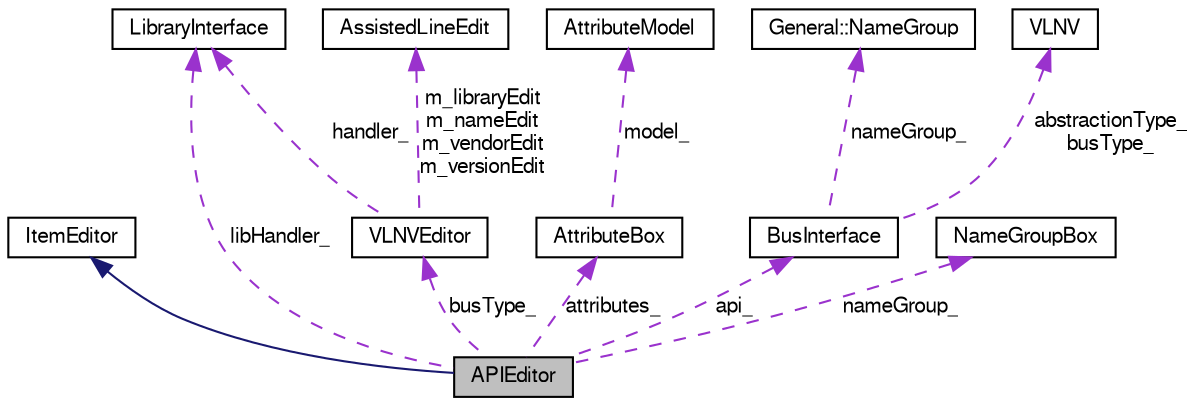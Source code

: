 digraph G
{
  bgcolor="transparent";
  edge [fontname="FreeSans",fontsize=10,labelfontname="FreeSans",labelfontsize=10];
  node [fontname="FreeSans",fontsize=10,shape=record];
  Node1 [label="APIEditor",height=0.2,width=0.4,color="black", fillcolor="grey75", style="filled" fontcolor="black"];
  Node2 -> Node1 [dir=back,color="midnightblue",fontsize=10,style="solid",fontname="FreeSans"];
  Node2 [label="ItemEditor",height=0.2,width=0.4,color="black",URL="$class_item_editor.html",tooltip="ItemEditor is a base class for editors in Component Editor module."];
  Node3 -> Node1 [dir=back,color="darkorchid3",fontsize=10,style="dashed",label="libHandler_",fontname="FreeSans"];
  Node3 [label="LibraryInterface",height=0.2,width=0.4,color="black",URL="$class_library_interface.html",tooltip="LibraryInterface defines an interface to operate the IP-Xact-library."];
  Node4 -> Node1 [dir=back,color="darkorchid3",fontsize=10,style="dashed",label="attributes_",fontname="FreeSans"];
  Node4 [label="AttributeBox",height=0.2,width=0.4,color="black",URL="$class_attribute_box.html",tooltip="AttributeBox provides services to manage attributes for IP-Xact."];
  Node5 -> Node4 [dir=back,color="darkorchid3",fontsize=10,style="dashed",label="model_",fontname="FreeSans"];
  Node5 [label="AttributeModel",height=0.2,width=0.4,color="black",URL="$class_attribute_model.html",tooltip="AttributeModel is a model class to display the attributes."];
  Node6 -> Node1 [dir=back,color="darkorchid3",fontsize=10,style="dashed",label="api_",fontname="FreeSans"];
  Node6 [label="BusInterface",height=0.2,width=0.4,color="black",URL="$class_bus_interface.html",tooltip="Equals the spirit:busInterface element in IP-Xact specification."];
  Node7 -> Node6 [dir=back,color="darkorchid3",fontsize=10,style="dashed",label="nameGroup_",fontname="FreeSans"];
  Node7 [label="General::NameGroup",height=0.2,width=0.4,color="black",URL="$struct_general_1_1_name_group.html",tooltip="The NameGroup matches the spirit:nameGroup element in IP-Xact."];
  Node8 -> Node6 [dir=back,color="darkorchid3",fontsize=10,style="dashed",label="abstractionType_\nbusType_",fontname="FreeSans"];
  Node8 [label="VLNV",height=0.2,width=0.4,color="black",URL="$class_v_l_n_v.html",tooltip="The class to hold VLNV information of a single IP-XACT document."];
  Node9 -> Node1 [dir=back,color="darkorchid3",fontsize=10,style="dashed",label="nameGroup_",fontname="FreeSans"];
  Node9 [label="NameGroupBox",height=0.2,width=0.4,color="black",URL="$class_name_group_box.html",tooltip="NameGroupBox is widget to edit a spirit:nameGroup element in IP-Xact."];
  Node10 -> Node1 [dir=back,color="darkorchid3",fontsize=10,style="dashed",label="busType_",fontname="FreeSans"];
  Node10 [label="VLNVEditor",height=0.2,width=0.4,color="black",URL="$class_v_l_n_v_editor.html",tooltip="VLNVEditor class."];
  Node3 -> Node10 [dir=back,color="darkorchid3",fontsize=10,style="dashed",label="handler_",fontname="FreeSans"];
  Node11 -> Node10 [dir=back,color="darkorchid3",fontsize=10,style="dashed",label="m_libraryEdit\nm_nameEdit\nm_vendorEdit\nm_versionEdit",fontname="FreeSans"];
  Node11 [label="AssistedLineEdit",height=0.2,width=0.4,color="black",URL="$class_assisted_line_edit.html",tooltip="AssistedLineEdit class."];
}
